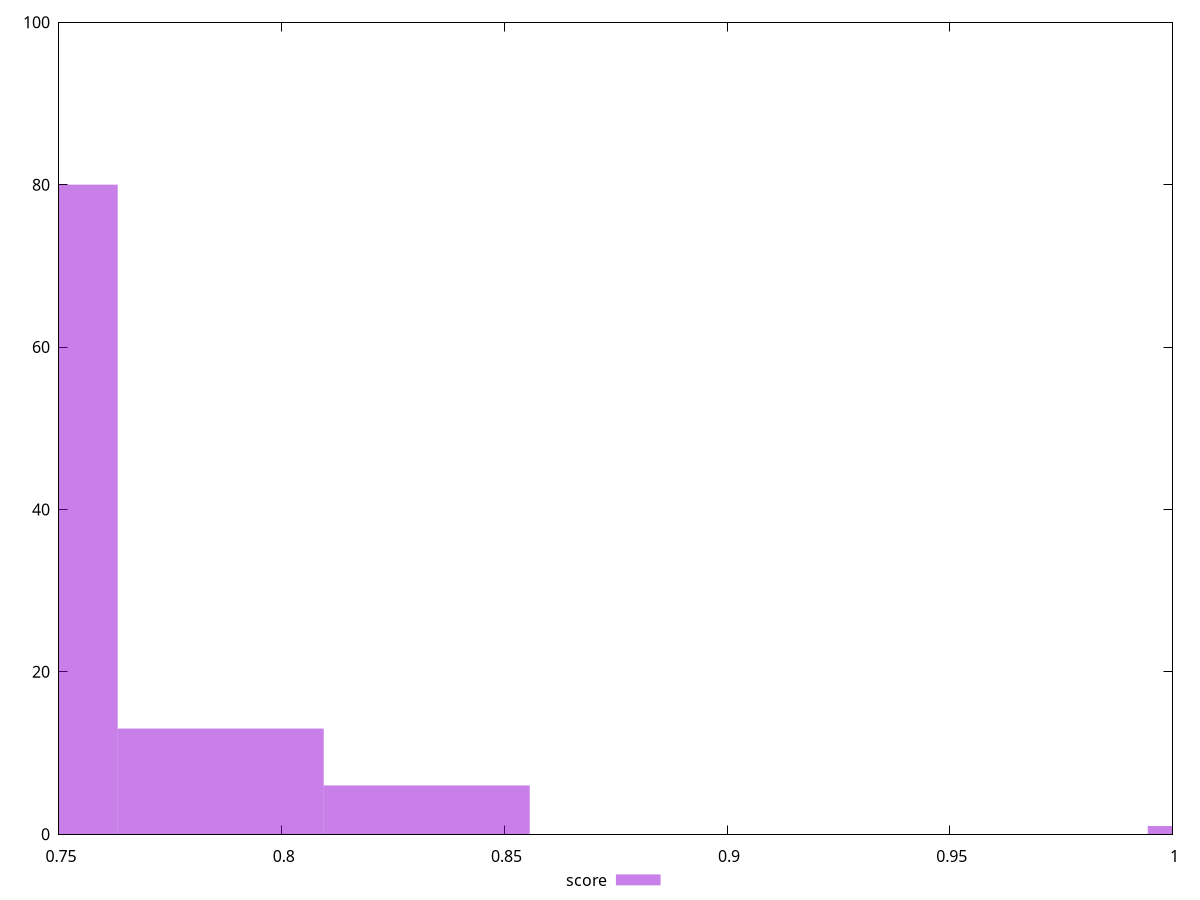 reset

$score <<EOF
1.0175706994877325 1
0.74005141780926 80
0.8325578450354175 6
0.7863046314223388 13
EOF

set key outside below
set boxwidth 0.04625321361307875
set xrange [0.75:1]
set yrange [0:100]
set trange [0:100]
set style fill transparent solid 0.5 noborder
set terminal svg size 640, 490 enhanced background rgb 'white'
set output "report_00025_2021-02-22T21:38:55.199Z/uses-rel-preconnect/samples/pages+cached/score/histogram.svg"

plot $score title "score" with boxes

reset

